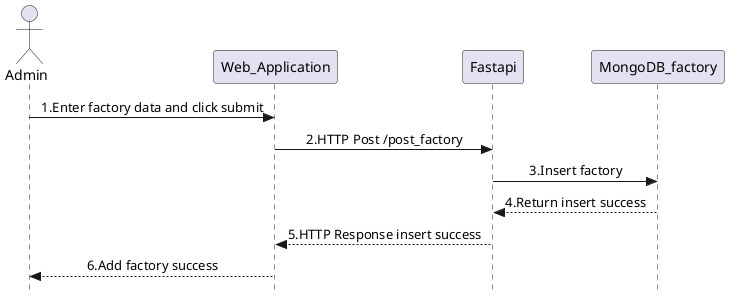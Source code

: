 @startuml Roof_Surface_Admin_deleteAdmin
skinparam Style strictuml
skinparam SequenceMessageAlignment center
actor Admin as admin
participant Web_Application as web_app
participant Fastapi as fastapi
participant MongoDB_factory as factory
admin -> web_app : 1.Enter factory data and click submit
web_app -> fastapi : 2.HTTP Post /post_factory
fastapi -> factory : 3.Insert factory
factory --> fastapi : 4.Return insert success
fastapi --> web_app : 5.HTTP Response insert success
web_app --> admin : 6.Add factory success
@enduml